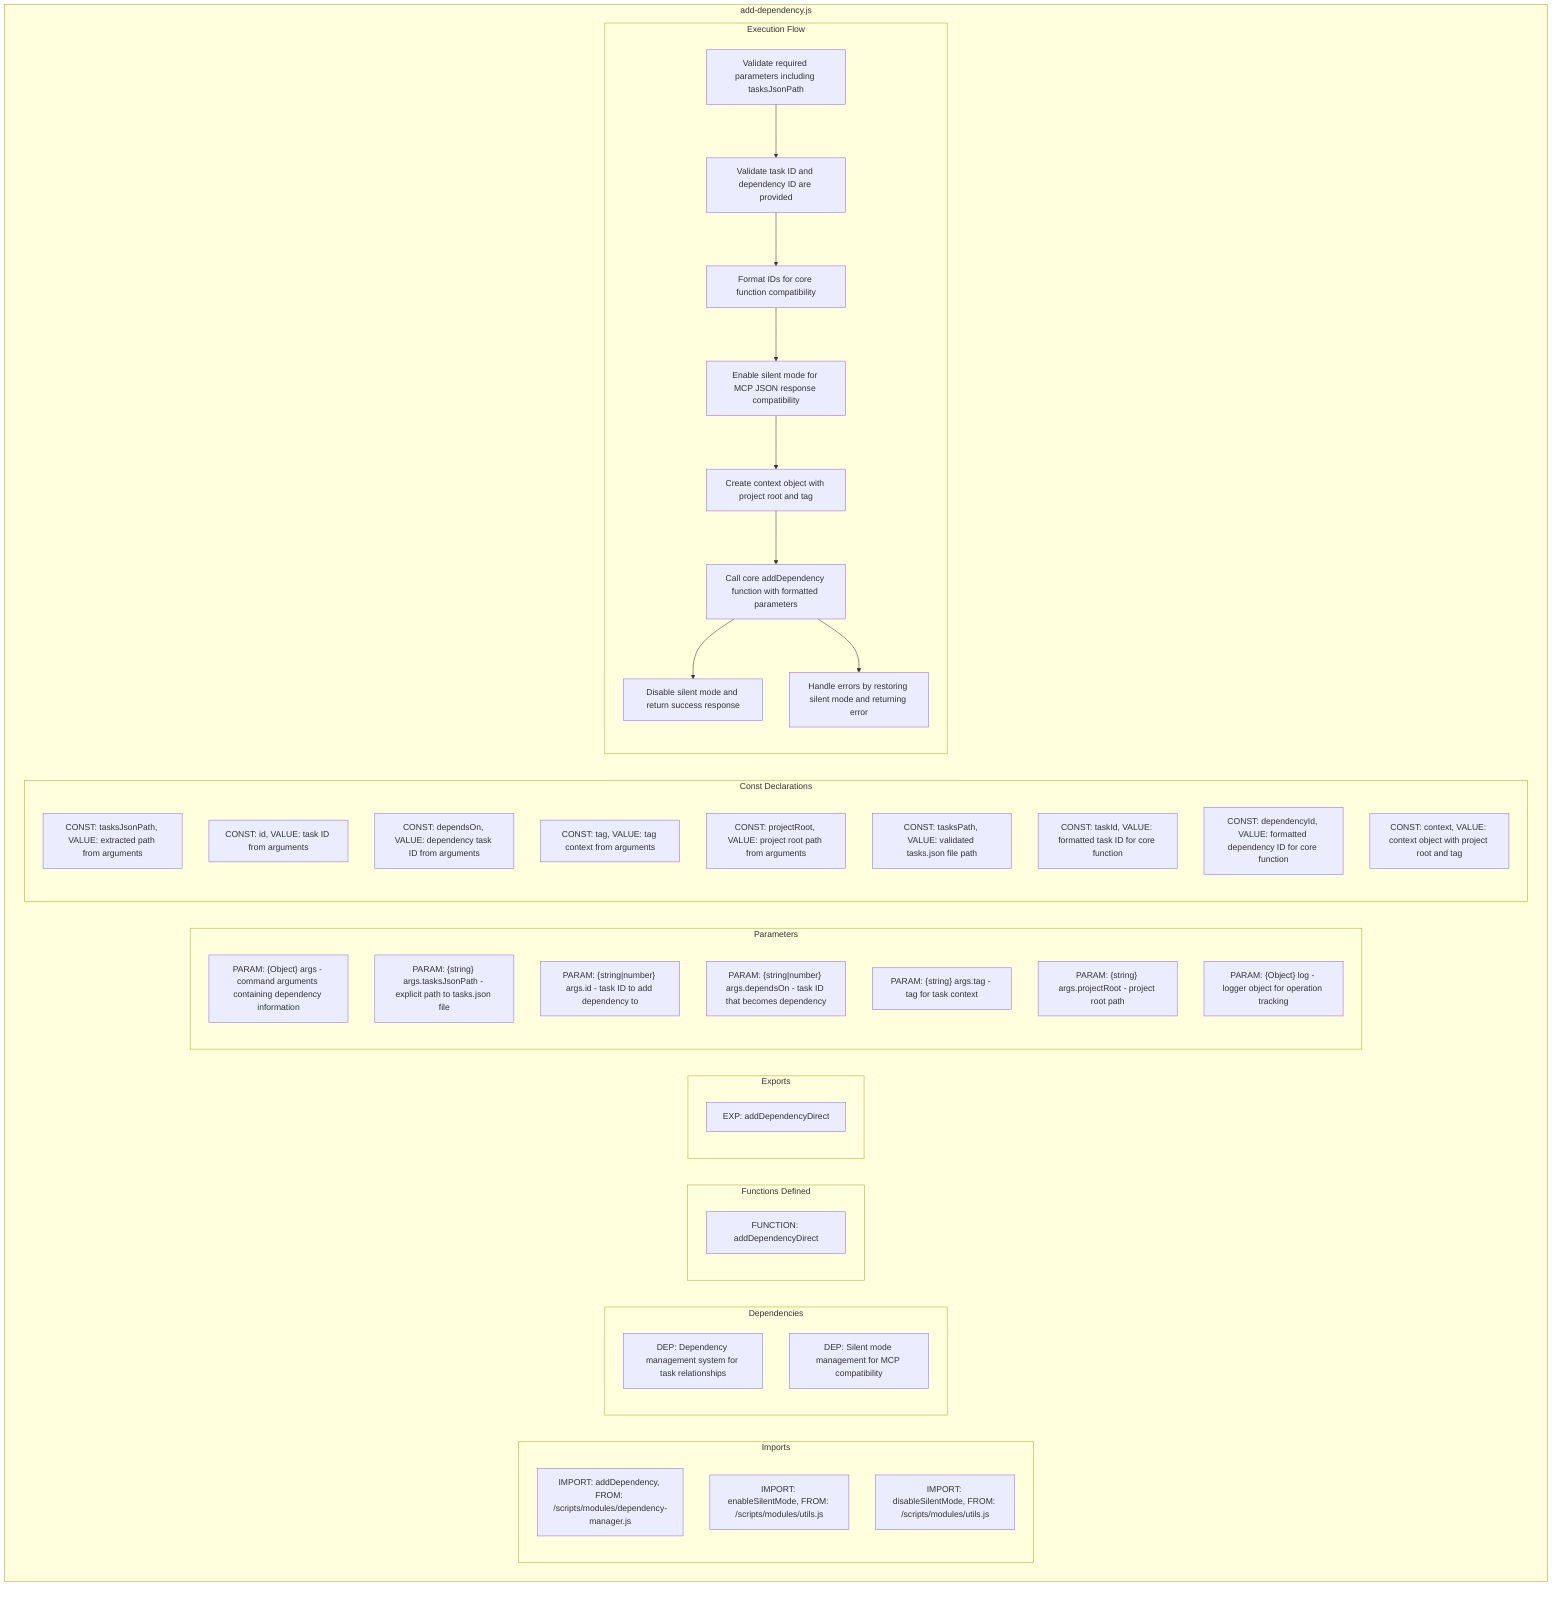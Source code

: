 flowchart TB
    subgraph Imports["Imports"]
        I1["IMPORT: addDependency, FROM: /scripts/modules/dependency-manager.js"]
        I2["IMPORT: enableSilentMode, FROM: /scripts/modules/utils.js"]
        I3["IMPORT: disableSilentMode, FROM: /scripts/modules/utils.js"]
    end
    
    subgraph Dependencies["Dependencies"]
        D1["DEP: Dependency management system for task relationships"]
        D2["DEP: Silent mode management for MCP compatibility"]
    end
    
    subgraph FunctionsDefined["Functions Defined"]
        FU1["FUNCTION: addDependencyDirect"]
    end
    
    subgraph Exports["Exports"]
        E1["EXP: addDependencyDirect"]
    end
    
    subgraph Parameters["Parameters"]
        P1["PARAM: {Object} args - command arguments containing dependency information"]
        P2["PARAM: {string} args.tasksJsonPath - explicit path to tasks.json file"]
        P3["PARAM: {string|number} args.id - task ID to add dependency to"]
        P4["PARAM: {string|number} args.dependsOn - task ID that becomes dependency"]
        P5["PARAM: {string} args.tag - tag for task context"]
        P6["PARAM: {string} args.projectRoot - project root path"]
        P7["PARAM: {Object} log - logger object for operation tracking"]
    end
    
    subgraph Constants["Const Declarations"]
        C1["CONST: tasksJsonPath, VALUE: extracted path from arguments"]
        C2["CONST: id, VALUE: task ID from arguments"]
        C3["CONST: dependsOn, VALUE: dependency task ID from arguments"]
        C4["CONST: tag, VALUE: tag context from arguments"]
        C5["CONST: projectRoot, VALUE: project root path from arguments"]
        C6["CONST: tasksPath, VALUE: validated tasks.json file path"]
        C7["CONST: taskId, VALUE: formatted task ID for core function"]
        C8["CONST: dependencyId, VALUE: formatted dependency ID for core function"]
        C9["CONST: context, VALUE: context object with project root and tag"]
    end
    
    subgraph ExecutionFlow["Execution Flow"]
        FL1["Validate required parameters including tasksJsonPath"]
        FL2["Validate task ID and dependency ID are provided"]
        FL3["Format IDs for core function compatibility"]
        FL4["Enable silent mode for MCP JSON response compatibility"]
        FL5["Create context object with project root and tag"]
        FL6["Call core addDependency function with formatted parameters"]
        FL7["Disable silent mode and return success response"]
        FL8["Handle errors by restoring silent mode and returning error"]
    end
    
    subgraph FileName["add-dependency.js"]
        Imports
        Dependencies
        FunctionsDefined
        Exports
        Parameters
        Constants
        ExecutionFlow
    end
    
    FL1 --> FL2
    FL2 --> FL3
    FL3 --> FL4
    FL4 --> FL5
    FL5 --> FL6
    FL6 --> FL7
    FL6 --> FL8